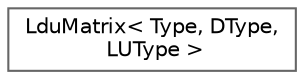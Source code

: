 digraph "Graphical Class Hierarchy"
{
 // LATEX_PDF_SIZE
  bgcolor="transparent";
  edge [fontname=Helvetica,fontsize=10,labelfontname=Helvetica,labelfontsize=10];
  node [fontname=Helvetica,fontsize=10,shape=box,height=0.2,width=0.4];
  rankdir="LR";
  Node0 [id="Node000000",label="LduMatrix\< Type, DType,\l LUType \>",height=0.2,width=0.4,color="grey40", fillcolor="white", style="filled",URL="$classFoam_1_1LduMatrix.html",tooltip="LduMatrix is a general matrix class in which the coefficients are stored as three arrays,..."];
}
